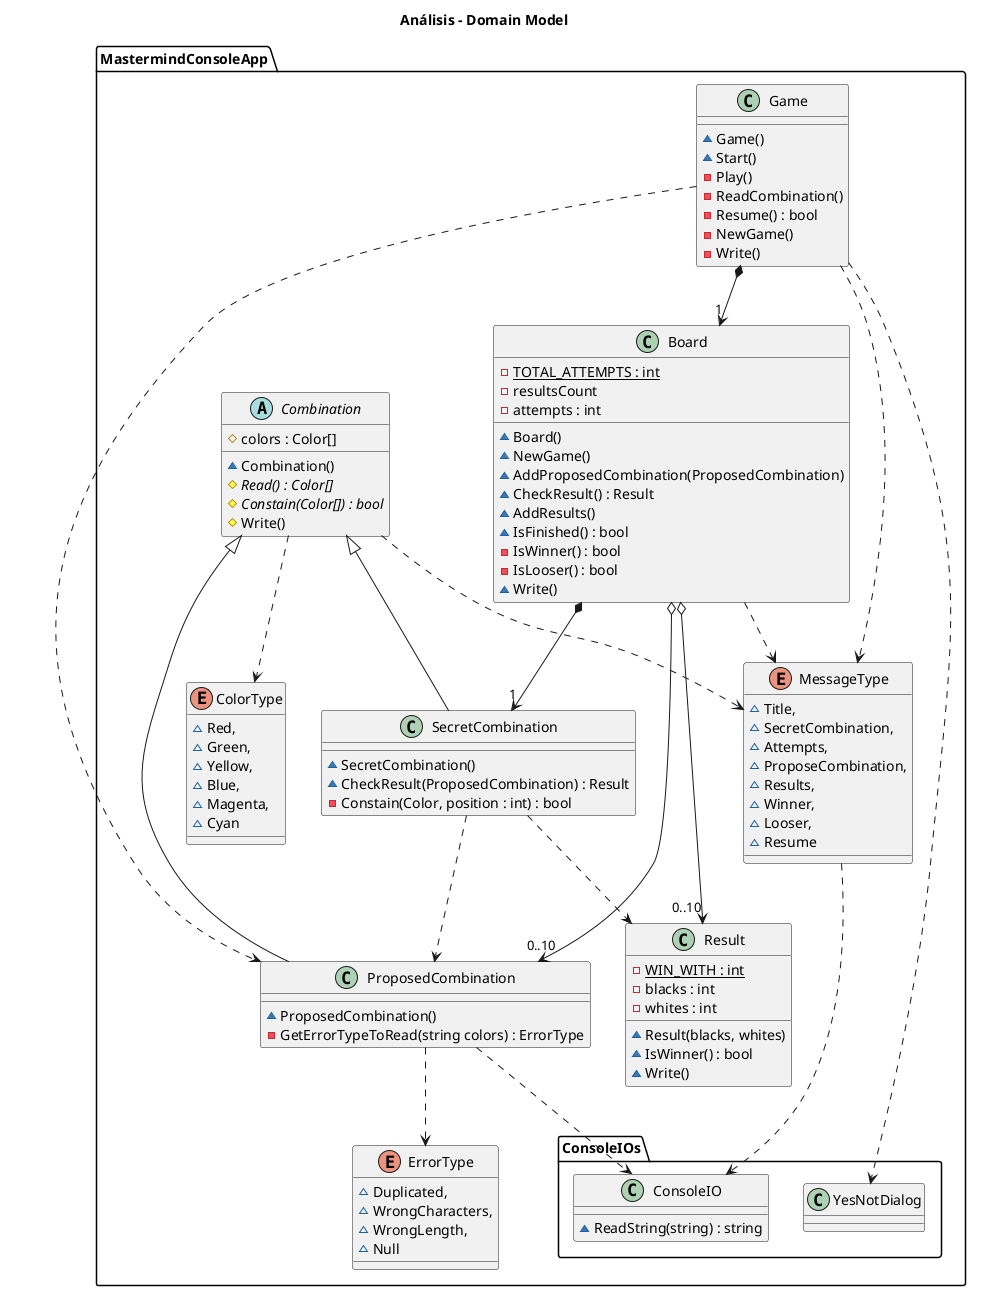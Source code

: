@startuml DomainModelArchitecture
title Análisis - Domain Model
namespace MastermindConsoleApp{
    class Game{
        ~Game()
        ~Start()
        -Play()
        -ReadCombination()
        -Resume() : bool
        -NewGame()
        -Write()
    }
    Game *--> "1" Board
    Game ..> ProposedCombination
    Game ..> MessageType
    Game ..> ConsoleIOs.YesNotDialog

    class Board{
        -{static} TOTAL_ATTEMPTS : int
        -resultsCount
        -attempts : int
        ~Board()
        ~NewGame()
        ~AddProposedCombination(ProposedCombination)
        ~CheckResult() : Result
        ~AddResults()
        ~IsFinished() : bool
        -IsWinner() : bool
        -IsLooser() : bool
        ~Write()
    }
    Board *--> "1" SecretCombination
    Board o--> "0..10" ProposedCombination
    Board o--> "0..10" Result
    Board ..> MessageType

    abstract Combination{
        #colors : Color[]
        ~Combination()
        #{abstract} Read() : Color[]
        #{abstract} Constain(Color[]) : bool
        #Write()
    }
    Combination <|-- SecretCombination
    Combination <|-- ProposedCombination 
    Combination ..> ColorType
    Combination ..> MessageType

    class SecretCombination{
        ~SecretCombination()
        ~CheckResult(ProposedCombination) : Result
        -Constain(Color, position : int) : bool
    }
    SecretCombination ..> Result
    SecretCombination ..> ProposedCombination

    class ProposedCombination{
        ~ProposedCombination()
        -GetErrorTypeToRead(string colors) : ErrorType
    }
    ProposedCombination ..> ErrorType
    ProposedCombination ..> ConsoleIOs.ConsoleIO

    class Result{
        -{static} WIN_WITH : int
        -blacks : int
        -whites : int
        ~Result(blacks, whites)
        ~IsWinner() : bool
        ~Write()
    }

    enum MessageType{
        ~Title,
        ~SecretCombination,
        ~Attempts,
        ~ProposeCombination,
        ~Results,
        ~Winner,
        ~Looser,
        ~Resume
    }
    MessageType ..> ConsoleIOs.ConsoleIO

    enum ErrorType{
        ~Duplicated,
        ~WrongCharacters,
        ~WrongLength,
        ~Null
    }

    enum ColorType{
        ~Red,
        ~Green,
        ~Yellow,
        ~Blue,
        ~Magenta,
        ~Cyan
    }

    class ConsoleIOs.ConsoleIO{
        ~ReadString(string) : string
    }

    class ConsoleIOs.YesNotDialog{

    }
}
@enduml